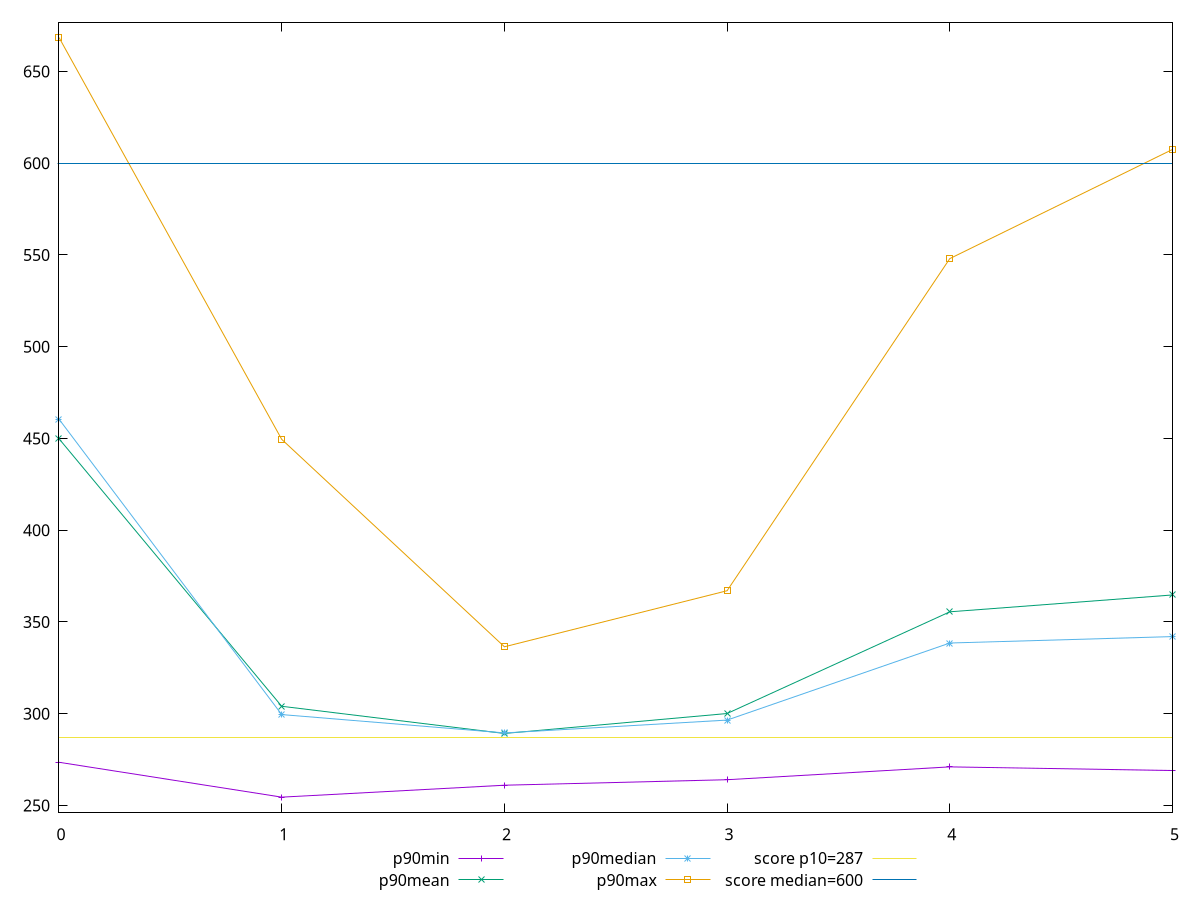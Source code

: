 reset

$p90Min <<EOF
0 273.5
1 254.5
2 261
3 264
4 271
5 269
EOF

$p90Mean <<EOF
0 449.8261868131868
1 304.0147472527474
2 289.20635714285714
3 300.0838956043956
4 355.5108626373626
5 364.69201648351657
EOF

$p90Median <<EOF
0 460.5
1 299.5
2 289.5
3 296.5
4 338.5
5 341.9999999999991
EOF

$p90Max <<EOF
0 668.4999999999991
1 449.5
2 336.4479999999976
3 367
4 548
5 607.5
EOF

set key outside below
set xrange [0:5]
set yrange [246.22000000000003:676.7799999999991]
set trange [246.22000000000003:676.7799999999991]
set terminal svg size 640, 560 enhanced background rgb 'white'
set output "reprap/total-blocking-time/progression/value.svg"

plot $p90Min title "p90min" with linespoints, \
     $p90Mean title "p90mean" with linespoints, \
     $p90Median title "p90median" with linespoints, \
     $p90Max title "p90max" with linespoints, \
     287 title "score p10=287", \
     600 title "score median=600"

reset
